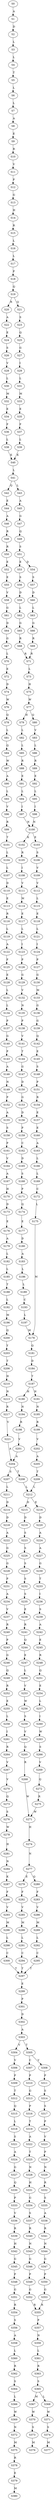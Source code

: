 strict digraph  {
	S0 -> S1 [ label = A ];
	S1 -> S2 [ label = D ];
	S2 -> S3 [ label = L ];
	S3 -> S4 [ label = L ];
	S4 -> S5 [ label = T ];
	S5 -> S6 [ label = L ];
	S6 -> S7 [ label = L ];
	S7 -> S8 [ label = A ];
	S8 -> S9 [ label = E ];
	S9 -> S10 [ label = R ];
	S10 -> S11 [ label = V ];
	S11 -> S12 [ label = P ];
	S12 -> S13 [ label = G ];
	S13 -> S14 [ label = H ];
	S14 -> S15 [ label = R ];
	S15 -> S16 [ label = L ];
	S16 -> S17 [ label = L ];
	S17 -> S18 [ label = P ];
	S18 -> S19 [ label = Q ];
	S19 -> S20 [ label = R ];
	S19 -> S21 [ label = Q ];
	S20 -> S22 [ label = A ];
	S21 -> S23 [ label = S ];
	S22 -> S24 [ label = E ];
	S23 -> S25 [ label = Q ];
	S24 -> S26 [ label = S ];
	S25 -> S27 [ label = G ];
	S26 -> S28 [ label = V ];
	S27 -> S29 [ label = I ];
	S28 -> S30 [ label = L ];
	S29 -> S31 [ label = L ];
	S30 -> S32 [ label = M ];
	S31 -> S33 [ label = M ];
	S32 -> S34 [ label = E ];
	S33 -> S35 [ label = E ];
	S34 -> S36 [ label = F ];
	S35 -> S37 [ label = F ];
	S36 -> S38 [ label = L ];
	S37 -> S39 [ label = L ];
	S38 -> S40 [ label = K ];
	S39 -> S40 [ label = K ];
	S40 -> S41 [ label = L ];
	S41 -> S42 [ label = Q ];
	S41 -> S43 [ label = L ];
	S42 -> S44 [ label = E ];
	S43 -> S45 [ label = A ];
	S44 -> S46 [ label = A ];
	S45 -> S47 [ label = G ];
	S46 -> S48 [ label = R ];
	S47 -> S49 [ label = Q ];
	S48 -> S50 [ label = R ];
	S49 -> S51 [ label = S ];
	S50 -> S52 [ label = E ];
	S51 -> S53 [ label = E ];
	S51 -> S54 [ label = D ];
	S52 -> S55 [ label = E ];
	S53 -> S56 [ label = S ];
	S54 -> S57 [ label = S ];
	S55 -> S58 [ label = V ];
	S56 -> S59 [ label = D ];
	S57 -> S60 [ label = D ];
	S58 -> S61 [ label = G ];
	S59 -> S62 [ label = L ];
	S60 -> S63 [ label = L ];
	S61 -> S64 [ label = D ];
	S62 -> S65 [ label = G ];
	S63 -> S66 [ label = G ];
	S64 -> S67 [ label = G ];
	S65 -> S68 [ label = R ];
	S66 -> S69 [ label = R ];
	S67 -> S70 [ label = L ];
	S68 -> S71 [ label = R ];
	S69 -> S71 [ label = R ];
	S70 -> S72 [ label = E ];
	S71 -> S73 [ label = L ];
	S72 -> S74 [ label = D ];
	S73 -> S75 [ label = H ];
	S74 -> S76 [ label = W ];
	S75 -> S77 [ label = W ];
	S76 -> S78 [ label = Q ];
	S77 -> S79 [ label = H ];
	S77 -> S80 [ label = Q ];
	S78 -> S81 [ label = L ];
	S79 -> S82 [ label = L ];
	S80 -> S83 [ label = V ];
	S81 -> S84 [ label = Q ];
	S82 -> S85 [ label = L ];
	S83 -> S86 [ label = L ];
	S84 -> S87 [ label = W ];
	S85 -> S88 [ label = R ];
	S86 -> S89 [ label = R ];
	S87 -> S90 [ label = A ];
	S88 -> S91 [ label = E ];
	S89 -> S92 [ label = E ];
	S90 -> S93 [ label = L ];
	S91 -> S94 [ label = L ];
	S92 -> S95 [ label = L ];
	S93 -> S96 [ label = V ];
	S94 -> S97 [ label = I ];
	S95 -> S98 [ label = I ];
	S96 -> S99 [ label = R ];
	S97 -> S100 [ label = N ];
	S98 -> S100 [ label = N ];
	S99 -> S101 [ label = T ];
	S100 -> S102 [ label = K ];
	S100 -> S103 [ label = E ];
	S101 -> S104 [ label = L ];
	S102 -> S105 [ label = R ];
	S103 -> S106 [ label = S ];
	S104 -> S107 [ label = L ];
	S105 -> S108 [ label = I ];
	S106 -> S109 [ label = V ];
	S107 -> S110 [ label = D ];
	S108 -> S111 [ label = V ];
	S109 -> S112 [ label = V ];
	S110 -> S113 [ label = E ];
	S111 -> S114 [ label = M ];
	S112 -> S115 [ label = L ];
	S113 -> S116 [ label = R ];
	S114 -> S117 [ label = E ];
	S115 -> S118 [ label = E ];
	S116 -> S119 [ label = L ];
	S117 -> S120 [ label = L ];
	S118 -> S121 [ label = L ];
	S119 -> S122 [ label = A ];
	S120 -> S123 [ label = I ];
	S121 -> S124 [ label = I ];
	S122 -> S125 [ label = F ];
	S123 -> S126 [ label = P ];
	S124 -> S127 [ label = P ];
	S125 -> S128 [ label = E ];
	S126 -> S129 [ label = G ];
	S127 -> S130 [ label = G ];
	S128 -> S131 [ label = L ];
	S129 -> S132 [ label = V ];
	S130 -> S133 [ label = M ];
	S131 -> S134 [ label = L ];
	S132 -> S135 [ label = N ];
	S133 -> S136 [ label = G ];
	S134 -> S137 [ label = P ];
	S135 -> S138 [ label = P ];
	S136 -> S139 [ label = G ];
	S137 -> S140 [ label = G ];
	S138 -> S141 [ label = V ];
	S139 -> S142 [ label = Q ];
	S140 -> S143 [ label = P ];
	S141 -> S144 [ label = T ];
	S142 -> S145 [ label = E ];
	S143 -> S146 [ label = A ];
	S144 -> S147 [ label = G ];
	S145 -> S148 [ label = S ];
	S146 -> S149 [ label = N ];
	S147 -> S150 [ label = D ];
	S148 -> S151 [ label = P ];
	S149 -> S152 [ label = P ];
	S150 -> S153 [ label = G ];
	S151 -> S154 [ label = R ];
	S152 -> S155 [ label = A ];
	S153 -> S156 [ label = D ];
	S154 -> S157 [ label = E ];
	S155 -> S158 [ label = S ];
	S156 -> S159 [ label = P ];
	S157 -> S160 [ label = E ];
	S158 -> S161 [ label = P ];
	S159 -> S162 [ label = C ];
	S160 -> S163 [ label = A ];
	S161 -> S164 [ label = V ];
	S162 -> S165 [ label = D ];
	S163 -> S166 [ label = L ];
	S164 -> S167 [ label = A ];
	S165 -> S168 [ label = S ];
	S166 -> S169 [ label = L ];
	S167 -> S170 [ label = H ];
	S168 -> S171 [ label = P ];
	S169 -> S172 [ label = C ];
	S170 -> S173 [ label = D ];
	S171 -> S174 [ label = Q ];
	S172 -> S175 [ label = L ];
	S173 -> S176 [ label = E ];
	S174 -> S177 [ label = E ];
	S175 -> S178 [ label = M ];
	S176 -> S179 [ label = A ];
	S177 -> S180 [ label = D ];
	S178 -> S181 [ label = Q ];
	S179 -> S182 [ label = L ];
	S180 -> S183 [ label = A ];
	S181 -> S184 [ label = D ];
	S182 -> S185 [ label = L ];
	S183 -> S186 [ label = L ];
	S184 -> S187 [ label = T ];
	S185 -> S188 [ label = T ];
	S186 -> S189 [ label = L ];
	S187 -> S190 [ label = H ];
	S187 -> S191 [ label = N ];
	S188 -> S192 [ label = L ];
	S189 -> S193 [ label = C ];
	S190 -> S194 [ label = N ];
	S191 -> S195 [ label = N ];
	S192 -> S196 [ label = M ];
	S193 -> S197 [ label = L ];
	S194 -> S198 [ label = R ];
	S195 -> S199 [ label = R ];
	S196 -> S200 [ label = Q ];
	S197 -> S178 [ label = M ];
	S198 -> S201 [ label = V ];
	S199 -> S202 [ label = V ];
	S200 -> S203 [ label = Y ];
	S201 -> S204 [ label = A ];
	S202 -> S205 [ label = A ];
	S203 -> S206 [ label = T ];
	S204 -> S207 [ label = S ];
	S204 -> S208 [ label = T ];
	S205 -> S209 [ label = T ];
	S206 -> S210 [ label = H ];
	S207 -> S211 [ label = L ];
	S208 -> S212 [ label = L ];
	S209 -> S212 [ label = L ];
	S210 -> S213 [ label = N ];
	S211 -> S214 [ label = D ];
	S212 -> S215 [ label = D ];
	S212 -> S216 [ label = E ];
	S213 -> S217 [ label = R ];
	S214 -> S218 [ label = D ];
	S215 -> S219 [ label = D ];
	S216 -> S220 [ label = D ];
	S217 -> S221 [ label = V ];
	S218 -> S222 [ label = A ];
	S219 -> S223 [ label = S ];
	S220 -> S224 [ label = A ];
	S221 -> S204 [ label = A ];
	S222 -> S225 [ label = G ];
	S223 -> S226 [ label = S ];
	S224 -> S227 [ label = A ];
	S225 -> S228 [ label = G ];
	S226 -> S229 [ label = S ];
	S227 -> S230 [ label = G ];
	S228 -> S231 [ label = P ];
	S229 -> S232 [ label = S ];
	S230 -> S233 [ label = T ];
	S231 -> S234 [ label = A ];
	S232 -> S235 [ label = S ];
	S233 -> S236 [ label = I ];
	S234 -> S237 [ label = V ];
	S235 -> S238 [ label = E ];
	S236 -> S239 [ label = S ];
	S237 -> S240 [ label = R ];
	S238 -> S241 [ label = R ];
	S239 -> S242 [ label = A ];
	S240 -> S243 [ label = P ];
	S241 -> S244 [ label = Q ];
	S242 -> S245 [ label = E ];
	S243 -> S246 [ label = G ];
	S244 -> S247 [ label = E ];
	S245 -> S248 [ label = R ];
	S246 -> S249 [ label = Q ];
	S247 -> S250 [ label = L ];
	S248 -> S251 [ label = Q ];
	S249 -> S252 [ label = R ];
	S250 -> S253 [ label = V ];
	S251 -> S254 [ label = E ];
	S252 -> S255 [ label = E ];
	S253 -> S256 [ label = W ];
	S254 -> S257 [ label = L ];
	S255 -> S258 [ label = L ];
	S256 -> S259 [ label = S ];
	S257 -> S260 [ label = I ];
	S258 -> S261 [ label = I ];
	S259 -> S262 [ label = V ];
	S260 -> S263 [ label = W ];
	S261 -> S264 [ label = R ];
	S262 -> S265 [ label = Q ];
	S263 -> S266 [ label = S ];
	S264 -> S267 [ label = V ];
	S265 -> S268 [ label = R ];
	S266 -> S269 [ label = V ];
	S267 -> S270 [ label = V ];
	S268 -> S271 [ label = W ];
	S269 -> S272 [ label = Q ];
	S270 -> S273 [ label = Q ];
	S271 -> S274 [ label = H ];
	S272 -> S275 [ label = R ];
	S273 -> S276 [ label = S ];
	S274 -> S277 [ label = N ];
	S275 -> S271 [ label = W ];
	S276 -> S278 [ label = W ];
	S277 -> S279 [ label = E ];
	S277 -> S280 [ label = Q ];
	S278 -> S281 [ label = H ];
	S279 -> S282 [ label = F ];
	S280 -> S283 [ label = F ];
	S281 -> S284 [ label = N ];
	S282 -> S285 [ label = V ];
	S283 -> S286 [ label = V ];
	S284 -> S287 [ label = K ];
	S285 -> S288 [ label = M ];
	S286 -> S289 [ label = M ];
	S287 -> S290 [ label = F ];
	S288 -> S291 [ label = L ];
	S289 -> S292 [ label = L ];
	S290 -> S293 [ label = V ];
	S291 -> S294 [ label = C ];
	S292 -> S295 [ label = C ];
	S293 -> S296 [ label = M ];
	S294 -> S297 [ label = T ];
	S295 -> S297 [ label = T ];
	S296 -> S298 [ label = L ];
	S297 -> S299 [ label = E ];
	S298 -> S300 [ label = C ];
	S299 -> S301 [ label = P ];
	S300 -> S297 [ label = T ];
	S301 -> S302 [ label = D ];
	S302 -> S303 [ label = A ];
	S303 -> S304 [ label = V ];
	S303 -> S305 [ label = T ];
	S304 -> S306 [ label = V ];
	S305 -> S307 [ label = C ];
	S305 -> S308 [ label = V ];
	S306 -> S309 [ label = P ];
	S307 -> S310 [ label = P ];
	S308 -> S311 [ label = P ];
	S309 -> S312 [ label = T ];
	S310 -> S313 [ label = G ];
	S311 -> S314 [ label = S ];
	S312 -> S315 [ label = Q ];
	S313 -> S316 [ label = P ];
	S314 -> S317 [ label = S ];
	S315 -> S318 [ label = L ];
	S316 -> S319 [ label = T ];
	S317 -> S320 [ label = P ];
	S318 -> S321 [ label = S ];
	S319 -> S322 [ label = A ];
	S320 -> S323 [ label = V ];
	S321 -> S324 [ label = A ];
	S322 -> S325 [ label = T ];
	S323 -> S326 [ label = P ];
	S324 -> S327 [ label = G ];
	S325 -> S328 [ label = N ];
	S326 -> S329 [ label = N ];
	S327 -> S330 [ label = Q ];
	S328 -> S331 [ label = H ];
	S329 -> S332 [ label = R ];
	S330 -> S333 [ label = P ];
	S331 -> S334 [ label = G ];
	S332 -> S335 [ label = S ];
	S333 -> S336 [ label = V ];
	S334 -> S337 [ label = S ];
	S335 -> S338 [ label = A ];
	S336 -> S339 [ label = R ];
	S337 -> S340 [ label = R ];
	S338 -> S341 [ label = R ];
	S339 -> S342 [ label = H ];
	S340 -> S343 [ label = N ];
	S341 -> S344 [ label = N ];
	S342 -> S345 [ label = G ];
	S343 -> S346 [ label = G ];
	S344 -> S347 [ label = G ];
	S345 -> S348 [ label = P ];
	S346 -> S349 [ label = P ];
	S347 -> S350 [ label = P ];
	S348 -> S351 [ label = G ];
	S349 -> S352 [ label = G ];
	S350 -> S353 [ label = G ];
	S351 -> S354 [ label = R ];
	S352 -> S355 [ label = R ];
	S353 -> S355 [ label = R ];
	S354 -> S356 [ label = S ];
	S355 -> S357 [ label = P ];
	S356 -> S358 [ label = A ];
	S357 -> S359 [ label = N ];
	S358 -> S360 [ label = L ];
	S359 -> S361 [ label = L ];
	S360 -> S362 [ label = R ];
	S361 -> S363 [ label = R ];
	S362 -> S364 [ label = S ];
	S363 -> S365 [ label = S ];
	S364 -> S366 [ label = L ];
	S365 -> S367 [ label = M ];
	S365 -> S368 [ label = L ];
	S366 -> S369 [ label = W ];
	S367 -> S370 [ label = W ];
	S368 -> S371 [ label = W ];
	S369 -> S372 [ label = N ];
	S370 -> S373 [ label = S ];
	S371 -> S374 [ label = S ];
	S372 -> S375 [ label = M ];
	S373 -> S376 [ label = M ];
	S374 -> S377 [ label = M ];
	S375 -> S378 [ label = R ];
	S378 -> S379 [ label = E ];
	S379 -> S380 [ label = M ];
}
